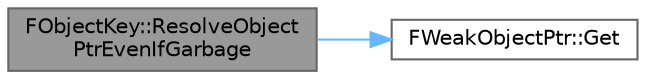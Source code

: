 digraph "FObjectKey::ResolveObjectPtrEvenIfGarbage"
{
 // INTERACTIVE_SVG=YES
 // LATEX_PDF_SIZE
  bgcolor="transparent";
  edge [fontname=Helvetica,fontsize=10,labelfontname=Helvetica,labelfontsize=10];
  node [fontname=Helvetica,fontsize=10,shape=box,height=0.2,width=0.4];
  rankdir="LR";
  Node1 [id="Node000001",label="FObjectKey::ResolveObject\lPtrEvenIfGarbage",height=0.2,width=0.4,color="gray40", fillcolor="grey60", style="filled", fontcolor="black",tooltip="Attempt to access the object from which this key was constructed, even if it is marked as Garbage."];
  Node1 -> Node2 [id="edge1_Node000001_Node000002",color="steelblue1",style="solid",tooltip=" "];
  Node2 [id="Node000002",label="FWeakObjectPtr::Get",height=0.2,width=0.4,color="grey40", fillcolor="white", style="filled",URL="$d2/dbe/structFWeakObjectPtr.html#a04382cd233adc8ae9ff34c510f9fef32",tooltip="Dereference the weak pointer."];
}
